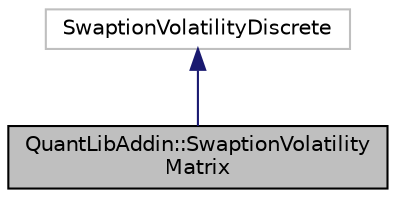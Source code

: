 digraph "QuantLibAddin::SwaptionVolatilityMatrix"
{
  edge [fontname="Helvetica",fontsize="10",labelfontname="Helvetica",labelfontsize="10"];
  node [fontname="Helvetica",fontsize="10",shape=record];
  Node0 [label="QuantLibAddin::SwaptionVolatility\lMatrix",height=0.2,width=0.4,color="black", fillcolor="grey75", style="filled", fontcolor="black"];
  Node1 -> Node0 [dir="back",color="midnightblue",fontsize="10",style="solid",fontname="Helvetica"];
  Node1 [label="SwaptionVolatilityDiscrete",height=0.2,width=0.4,color="grey75", fillcolor="white", style="filled"];
}
